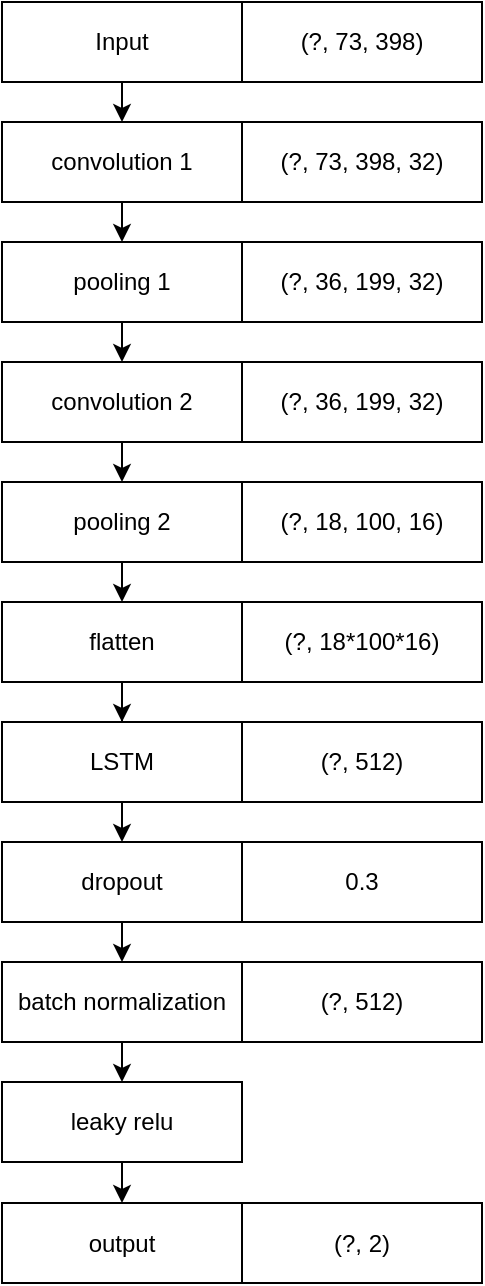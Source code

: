 <mxfile version="13.7.9" type="device"><diagram id="R2TqTaQ1gSwxW1OyjQSm" name="第 1 页"><mxGraphModel dx="886" dy="1689" grid="1" gridSize="10" guides="1" tooltips="1" connect="1" arrows="1" fold="1" page="1" pageScale="1" pageWidth="827" pageHeight="1169" math="0" shadow="0"><root><mxCell id="0"/><mxCell id="1" parent="0"/><mxCell id="EmB1qIL3_Wvth1qOvGHR-12" style="edgeStyle=orthogonalEdgeStyle;rounded=0;orthogonalLoop=1;jettySize=auto;html=1;exitX=0.5;exitY=1;exitDx=0;exitDy=0;entryX=0.5;entryY=0;entryDx=0;entryDy=0;" parent="1" source="EmB1qIL3_Wvth1qOvGHR-1" target="EmB1qIL3_Wvth1qOvGHR-2" edge="1"><mxGeometry relative="1" as="geometry"/></mxCell><mxCell id="EmB1qIL3_Wvth1qOvGHR-1" value="convolution 1" style="rounded=0;whiteSpace=wrap;html=1;" parent="1" vertex="1"><mxGeometry x="80" y="40" width="120" height="40" as="geometry"/></mxCell><mxCell id="EmB1qIL3_Wvth1qOvGHR-13" style="edgeStyle=orthogonalEdgeStyle;rounded=0;orthogonalLoop=1;jettySize=auto;html=1;exitX=0.5;exitY=1;exitDx=0;exitDy=0;entryX=0.5;entryY=0;entryDx=0;entryDy=0;" parent="1" source="EmB1qIL3_Wvth1qOvGHR-2" target="EmB1qIL3_Wvth1qOvGHR-4" edge="1"><mxGeometry relative="1" as="geometry"/></mxCell><mxCell id="EmB1qIL3_Wvth1qOvGHR-2" value="pooling 1" style="rounded=0;whiteSpace=wrap;html=1;" parent="1" vertex="1"><mxGeometry x="80" y="100" width="120" height="40" as="geometry"/></mxCell><mxCell id="EmB1qIL3_Wvth1qOvGHR-14" style="edgeStyle=orthogonalEdgeStyle;rounded=0;orthogonalLoop=1;jettySize=auto;html=1;exitX=0.5;exitY=1;exitDx=0;exitDy=0;entryX=0.5;entryY=0;entryDx=0;entryDy=0;" parent="1" source="EmB1qIL3_Wvth1qOvGHR-4" target="EmB1qIL3_Wvth1qOvGHR-5" edge="1"><mxGeometry relative="1" as="geometry"/></mxCell><mxCell id="EmB1qIL3_Wvth1qOvGHR-4" value="convolution 2" style="rounded=0;whiteSpace=wrap;html=1;" parent="1" vertex="1"><mxGeometry x="80" y="160" width="120" height="40" as="geometry"/></mxCell><mxCell id="EmB1qIL3_Wvth1qOvGHR-15" style="edgeStyle=orthogonalEdgeStyle;rounded=0;orthogonalLoop=1;jettySize=auto;html=1;exitX=0.5;exitY=1;exitDx=0;exitDy=0;entryX=0.5;entryY=0;entryDx=0;entryDy=0;" parent="1" source="EmB1qIL3_Wvth1qOvGHR-5" target="EmB1qIL3_Wvth1qOvGHR-6" edge="1"><mxGeometry relative="1" as="geometry"/></mxCell><mxCell id="EmB1qIL3_Wvth1qOvGHR-5" value="pooling 2" style="rounded=0;whiteSpace=wrap;html=1;" parent="1" vertex="1"><mxGeometry x="80" y="220" width="120" height="40" as="geometry"/></mxCell><mxCell id="EmB1qIL3_Wvth1qOvGHR-16" style="edgeStyle=orthogonalEdgeStyle;rounded=0;orthogonalLoop=1;jettySize=auto;html=1;exitX=0.5;exitY=1;exitDx=0;exitDy=0;" parent="1" source="EmB1qIL3_Wvth1qOvGHR-6" target="EmB1qIL3_Wvth1qOvGHR-7" edge="1"><mxGeometry relative="1" as="geometry"/></mxCell><mxCell id="EmB1qIL3_Wvth1qOvGHR-6" value="flatten" style="rounded=0;whiteSpace=wrap;html=1;" parent="1" vertex="1"><mxGeometry x="80" y="280" width="120" height="40" as="geometry"/></mxCell><mxCell id="EmB1qIL3_Wvth1qOvGHR-17" style="edgeStyle=orthogonalEdgeStyle;rounded=0;orthogonalLoop=1;jettySize=auto;html=1;exitX=0.5;exitY=1;exitDx=0;exitDy=0;entryX=0.5;entryY=0;entryDx=0;entryDy=0;" parent="1" source="EmB1qIL3_Wvth1qOvGHR-7" target="EmB1qIL3_Wvth1qOvGHR-8" edge="1"><mxGeometry relative="1" as="geometry"/></mxCell><mxCell id="EmB1qIL3_Wvth1qOvGHR-7" value="LSTM" style="rounded=0;whiteSpace=wrap;html=1;" parent="1" vertex="1"><mxGeometry x="80" y="340" width="120" height="40" as="geometry"/></mxCell><mxCell id="EmB1qIL3_Wvth1qOvGHR-18" style="edgeStyle=orthogonalEdgeStyle;rounded=0;orthogonalLoop=1;jettySize=auto;html=1;exitX=0.5;exitY=1;exitDx=0;exitDy=0;entryX=0.5;entryY=0;entryDx=0;entryDy=0;" parent="1" source="EmB1qIL3_Wvth1qOvGHR-8" target="EmB1qIL3_Wvth1qOvGHR-9" edge="1"><mxGeometry relative="1" as="geometry"/></mxCell><mxCell id="EmB1qIL3_Wvth1qOvGHR-8" value="dropout" style="rounded=0;whiteSpace=wrap;html=1;" parent="1" vertex="1"><mxGeometry x="80" y="400" width="120" height="40" as="geometry"/></mxCell><mxCell id="EmB1qIL3_Wvth1qOvGHR-19" style="edgeStyle=orthogonalEdgeStyle;rounded=0;orthogonalLoop=1;jettySize=auto;html=1;exitX=0.5;exitY=1;exitDx=0;exitDy=0;entryX=0.5;entryY=0;entryDx=0;entryDy=0;" parent="1" source="EmB1qIL3_Wvth1qOvGHR-9" target="EmB1qIL3_Wvth1qOvGHR-10" edge="1"><mxGeometry relative="1" as="geometry"/></mxCell><mxCell id="EmB1qIL3_Wvth1qOvGHR-9" value="batch normalization" style="rounded=0;whiteSpace=wrap;html=1;" parent="1" vertex="1"><mxGeometry x="80" y="460" width="120" height="40" as="geometry"/></mxCell><mxCell id="EmB1qIL3_Wvth1qOvGHR-20" style="edgeStyle=orthogonalEdgeStyle;rounded=0;orthogonalLoop=1;jettySize=auto;html=1;exitX=0.5;exitY=1;exitDx=0;exitDy=0;entryX=0.5;entryY=0;entryDx=0;entryDy=0;" parent="1" source="EmB1qIL3_Wvth1qOvGHR-10" target="EmB1qIL3_Wvth1qOvGHR-11" edge="1"><mxGeometry relative="1" as="geometry"/></mxCell><mxCell id="EmB1qIL3_Wvth1qOvGHR-10" value="leaky relu" style="rounded=0;whiteSpace=wrap;html=1;" parent="1" vertex="1"><mxGeometry x="80" y="520" width="120" height="40" as="geometry"/></mxCell><mxCell id="EmB1qIL3_Wvth1qOvGHR-11" value="output" style="rounded=0;whiteSpace=wrap;html=1;" parent="1" vertex="1"><mxGeometry x="80" y="580.5" width="120" height="40" as="geometry"/></mxCell><mxCell id="FENjynmy-grwNiazCoos-1" value="(?, 73, 398, 32)" style="rounded=0;whiteSpace=wrap;html=1;" vertex="1" parent="1"><mxGeometry x="200" y="40" width="120" height="40" as="geometry"/></mxCell><mxCell id="FENjynmy-grwNiazCoos-3" value="(?, 36, 199, 32)" style="rounded=0;whiteSpace=wrap;html=1;" vertex="1" parent="1"><mxGeometry x="200" y="100" width="120" height="40" as="geometry"/></mxCell><mxCell id="FENjynmy-grwNiazCoos-14" style="edgeStyle=orthogonalEdgeStyle;rounded=0;orthogonalLoop=1;jettySize=auto;html=1;exitX=0.5;exitY=1;exitDx=0;exitDy=0;entryX=0.5;entryY=0;entryDx=0;entryDy=0;" edge="1" parent="1" source="FENjynmy-grwNiazCoos-4" target="EmB1qIL3_Wvth1qOvGHR-1"><mxGeometry relative="1" as="geometry"/></mxCell><mxCell id="FENjynmy-grwNiazCoos-4" value="Input" style="rounded=0;whiteSpace=wrap;html=1;" vertex="1" parent="1"><mxGeometry x="80" y="-20" width="120" height="40" as="geometry"/></mxCell><mxCell id="FENjynmy-grwNiazCoos-6" value="(?, 73, 398)" style="rounded=0;whiteSpace=wrap;html=1;" vertex="1" parent="1"><mxGeometry x="200" y="-20" width="120" height="40" as="geometry"/></mxCell><mxCell id="FENjynmy-grwNiazCoos-7" value="(?, 36, 199, 32)" style="rounded=0;whiteSpace=wrap;html=1;" vertex="1" parent="1"><mxGeometry x="200" y="160" width="120" height="40" as="geometry"/></mxCell><mxCell id="FENjynmy-grwNiazCoos-8" value="(?, 18, 100, 16)" style="rounded=0;whiteSpace=wrap;html=1;" vertex="1" parent="1"><mxGeometry x="200" y="220" width="120" height="40" as="geometry"/></mxCell><mxCell id="FENjynmy-grwNiazCoos-9" value="(?, 18*100*16)" style="rounded=0;whiteSpace=wrap;html=1;" vertex="1" parent="1"><mxGeometry x="200" y="280" width="120" height="40" as="geometry"/></mxCell><mxCell id="FENjynmy-grwNiazCoos-10" value="(?, 512)" style="rounded=0;whiteSpace=wrap;html=1;" vertex="1" parent="1"><mxGeometry x="200" y="340" width="120" height="40" as="geometry"/></mxCell><mxCell id="FENjynmy-grwNiazCoos-11" value="0.3" style="rounded=0;whiteSpace=wrap;html=1;" vertex="1" parent="1"><mxGeometry x="200" y="400" width="120" height="40" as="geometry"/></mxCell><mxCell id="FENjynmy-grwNiazCoos-12" value="(?, 512)" style="rounded=0;whiteSpace=wrap;html=1;" vertex="1" parent="1"><mxGeometry x="200" y="460" width="120" height="40" as="geometry"/></mxCell><mxCell id="FENjynmy-grwNiazCoos-13" value="(?, 2)" style="rounded=0;whiteSpace=wrap;html=1;" vertex="1" parent="1"><mxGeometry x="200" y="580.5" width="120" height="40" as="geometry"/></mxCell></root></mxGraphModel></diagram></mxfile>